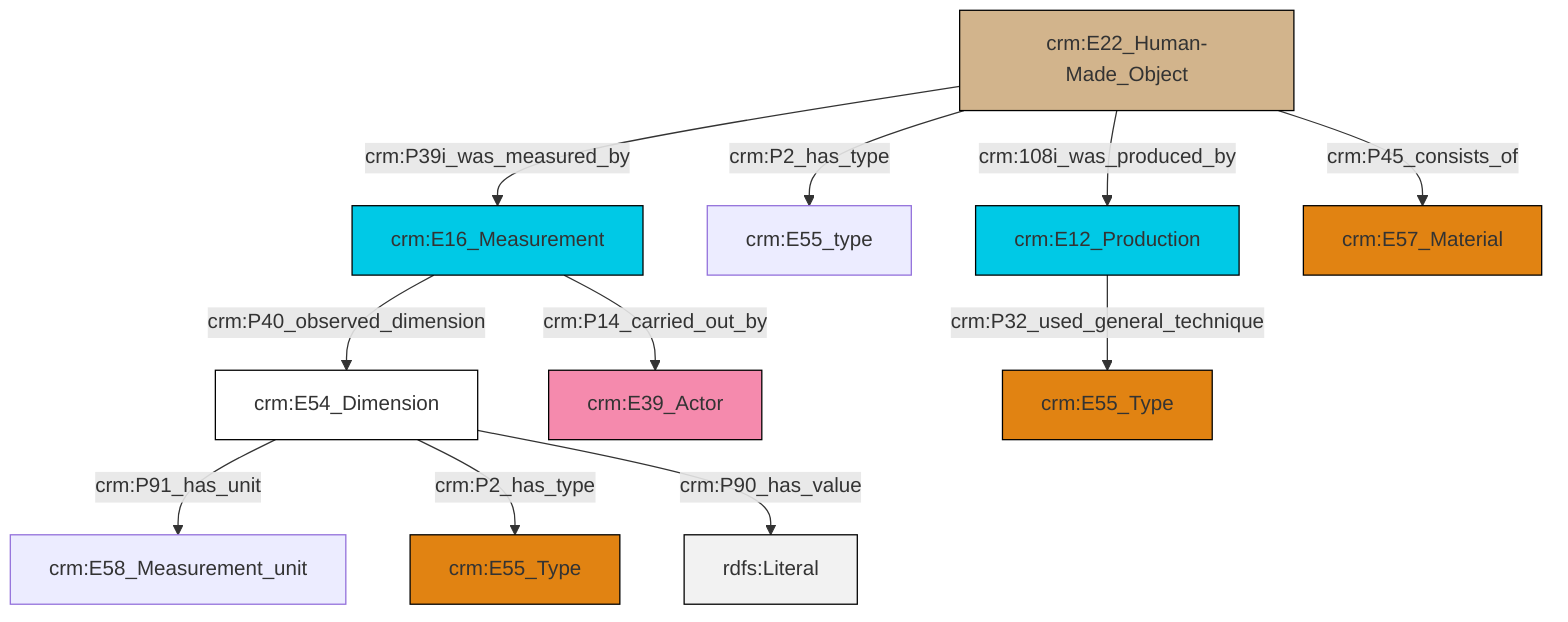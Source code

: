graph TD
classDef Literal fill:#f2f2f2,stroke:#000000;
classDef CRM_Entity fill:#FFFFFF,stroke:#000000;
classDef Temporal_Entity fill:#00C9E6, stroke:#000000;
classDef Type fill:#E18312, stroke:#000000;
classDef Time-Span fill:#2C9C91, stroke:#000000;
classDef Appellation fill:#FFEB7F, stroke:#000000;
classDef Place fill:#008836, stroke:#000000;
classDef Persistent_Item fill:#B266B2, stroke:#000000;
classDef Conceptual_Object fill:#FFD700, stroke:#000000;
classDef Physical_Thing fill:#D2B48C, stroke:#000000;
classDef Actor fill:#f58aad, stroke:#000000;
classDef PC_Classes fill:#4ce600, stroke:#000000;
classDef Multi fill:#cccccc,stroke:#000000;

4["crm:E54_Dimension"]:::CRM_Entity -->|crm:P91_has_unit| 5["crm:E58_Measurement_unit"]:::Default
6["crm:E22_Human-Made_Object"]:::Physical_Thing -->|crm:P39i_was_measured_by| 0["crm:E16_Measurement"]:::Temporal_Entity
0["crm:E16_Measurement"]:::Temporal_Entity -->|crm:P14_carried_out_by| 7["crm:E39_Actor"]:::Actor
6["crm:E22_Human-Made_Object"]:::Physical_Thing -->|crm:P2_has_type| 9["crm:E55_type"]:::Default
13["crm:E12_Production"]:::Temporal_Entity -->|crm:P32_used_general_technique| 15["crm:E55_Type"]:::Type
0["crm:E16_Measurement"]:::Temporal_Entity -->|crm:P40_observed_dimension| 4["crm:E54_Dimension"]:::CRM_Entity
6["crm:E22_Human-Made_Object"]:::Physical_Thing -->|crm:P45_consists_of| 17["crm:E57_Material"]:::Type
4["crm:E54_Dimension"]:::CRM_Entity -->|crm:P2_has_type| 2["crm:E55_Type"]:::Type
6["crm:E22_Human-Made_Object"]:::Physical_Thing -->|crm:108i_was_produced_by| 13["crm:E12_Production"]:::Temporal_Entity
4["crm:E54_Dimension"]:::CRM_Entity -->|crm:P90_has_value| 19[rdfs:Literal]:::Literal